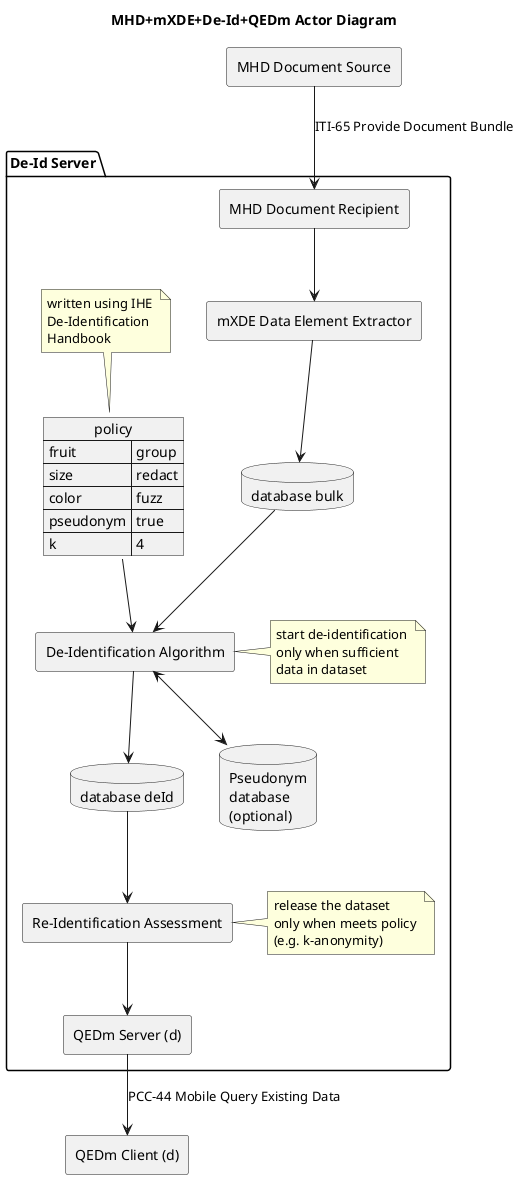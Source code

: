 @startuml
title MHD+mXDE+De-Id+QEDm Actor Diagram
agent "MHD Document Source" as DocumentSource 
agent "QEDm Client (d)" as DocumentRecipientD

package "De-Id Server" {
agent "MHD Document Recipient" as DocumentRecipient
agent "mXDE Data Element Extractor" as Extractor
database "database bulk" as database
agent "De-Identification Algorithm" as DeId
database "database deId" as databaseD
agent "QEDm Server (d)" as DocumentSourceD
agent "Re-Identification Assessment" as ReId
database "Pseudonym\ndatabase\n(optional)" as ReDb

DocumentRecipient --> Extractor
Extractor --> database
database --> DeId
note right of DeId
    start de-identification 
    only when sufficient 
    data in dataset
end note
DeId --> databaseD

json policy {
   "fruit":"group",
   "size":"redact",
   "color": "fuzz",
   "pseudonym": "true",
   "k": "4"
}
note top of policy
    written using IHE 
    De-Identification 
    Handbook
end note
policy --> DeId
DeId <-down-> ReDb

databaseD --> ReId
note right of ReId
    release the dataset 
    only when meets policy 
    (e.g. k-anonymity)
end note
ReId --> DocumentSourceD
}
DocumentSource -down-> DocumentRecipient : "ITI-65 Provide Document Bundle"
DocumentSourceD -down-> DocumentRecipientD : "PCC-44 Mobile Query Existing Data"
@enduml